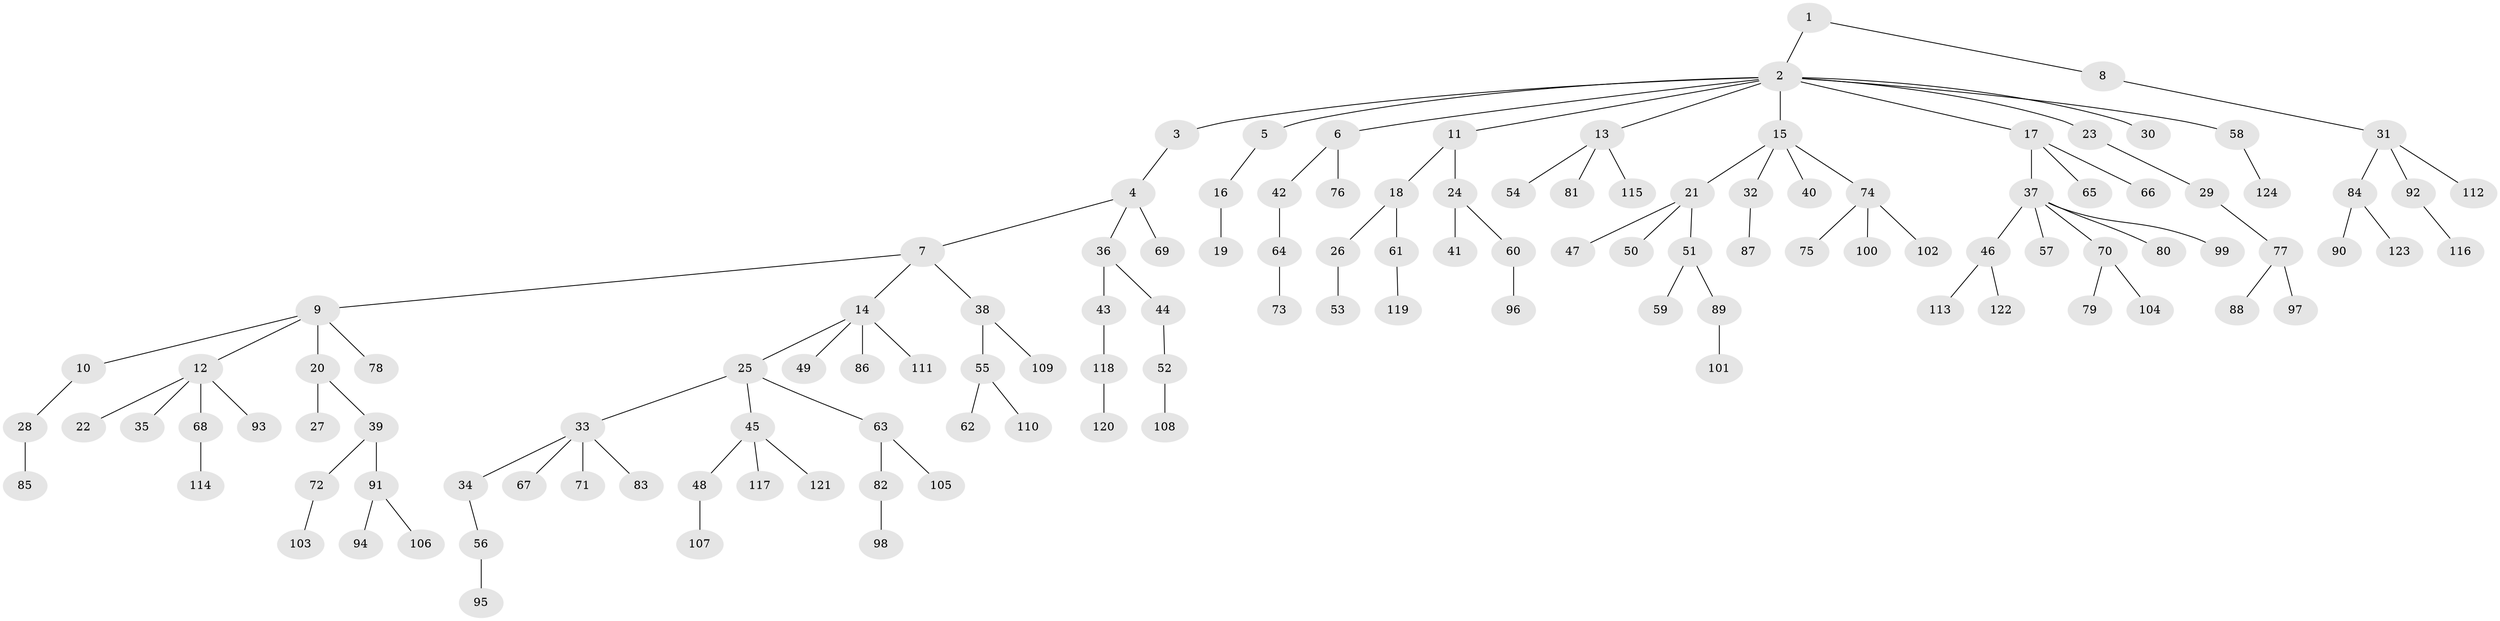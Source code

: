 // coarse degree distribution, {2: 0.18181818181818182, 13: 0.011363636363636364, 3: 0.07954545454545454, 7: 0.022727272727272728, 4: 0.09090909090909091, 5: 0.022727272727272728, 1: 0.5909090909090909}
// Generated by graph-tools (version 1.1) at 2025/42/03/06/25 10:42:04]
// undirected, 124 vertices, 123 edges
graph export_dot {
graph [start="1"]
  node [color=gray90,style=filled];
  1;
  2;
  3;
  4;
  5;
  6;
  7;
  8;
  9;
  10;
  11;
  12;
  13;
  14;
  15;
  16;
  17;
  18;
  19;
  20;
  21;
  22;
  23;
  24;
  25;
  26;
  27;
  28;
  29;
  30;
  31;
  32;
  33;
  34;
  35;
  36;
  37;
  38;
  39;
  40;
  41;
  42;
  43;
  44;
  45;
  46;
  47;
  48;
  49;
  50;
  51;
  52;
  53;
  54;
  55;
  56;
  57;
  58;
  59;
  60;
  61;
  62;
  63;
  64;
  65;
  66;
  67;
  68;
  69;
  70;
  71;
  72;
  73;
  74;
  75;
  76;
  77;
  78;
  79;
  80;
  81;
  82;
  83;
  84;
  85;
  86;
  87;
  88;
  89;
  90;
  91;
  92;
  93;
  94;
  95;
  96;
  97;
  98;
  99;
  100;
  101;
  102;
  103;
  104;
  105;
  106;
  107;
  108;
  109;
  110;
  111;
  112;
  113;
  114;
  115;
  116;
  117;
  118;
  119;
  120;
  121;
  122;
  123;
  124;
  1 -- 2;
  1 -- 8;
  2 -- 3;
  2 -- 5;
  2 -- 6;
  2 -- 11;
  2 -- 13;
  2 -- 15;
  2 -- 17;
  2 -- 23;
  2 -- 30;
  2 -- 58;
  3 -- 4;
  4 -- 7;
  4 -- 36;
  4 -- 69;
  5 -- 16;
  6 -- 42;
  6 -- 76;
  7 -- 9;
  7 -- 14;
  7 -- 38;
  8 -- 31;
  9 -- 10;
  9 -- 12;
  9 -- 20;
  9 -- 78;
  10 -- 28;
  11 -- 18;
  11 -- 24;
  12 -- 22;
  12 -- 35;
  12 -- 68;
  12 -- 93;
  13 -- 54;
  13 -- 81;
  13 -- 115;
  14 -- 25;
  14 -- 49;
  14 -- 86;
  14 -- 111;
  15 -- 21;
  15 -- 32;
  15 -- 40;
  15 -- 74;
  16 -- 19;
  17 -- 37;
  17 -- 65;
  17 -- 66;
  18 -- 26;
  18 -- 61;
  20 -- 27;
  20 -- 39;
  21 -- 47;
  21 -- 50;
  21 -- 51;
  23 -- 29;
  24 -- 41;
  24 -- 60;
  25 -- 33;
  25 -- 45;
  25 -- 63;
  26 -- 53;
  28 -- 85;
  29 -- 77;
  31 -- 84;
  31 -- 92;
  31 -- 112;
  32 -- 87;
  33 -- 34;
  33 -- 67;
  33 -- 71;
  33 -- 83;
  34 -- 56;
  36 -- 43;
  36 -- 44;
  37 -- 46;
  37 -- 57;
  37 -- 70;
  37 -- 80;
  37 -- 99;
  38 -- 55;
  38 -- 109;
  39 -- 72;
  39 -- 91;
  42 -- 64;
  43 -- 118;
  44 -- 52;
  45 -- 48;
  45 -- 117;
  45 -- 121;
  46 -- 113;
  46 -- 122;
  48 -- 107;
  51 -- 59;
  51 -- 89;
  52 -- 108;
  55 -- 62;
  55 -- 110;
  56 -- 95;
  58 -- 124;
  60 -- 96;
  61 -- 119;
  63 -- 82;
  63 -- 105;
  64 -- 73;
  68 -- 114;
  70 -- 79;
  70 -- 104;
  72 -- 103;
  74 -- 75;
  74 -- 100;
  74 -- 102;
  77 -- 88;
  77 -- 97;
  82 -- 98;
  84 -- 90;
  84 -- 123;
  89 -- 101;
  91 -- 94;
  91 -- 106;
  92 -- 116;
  118 -- 120;
}
